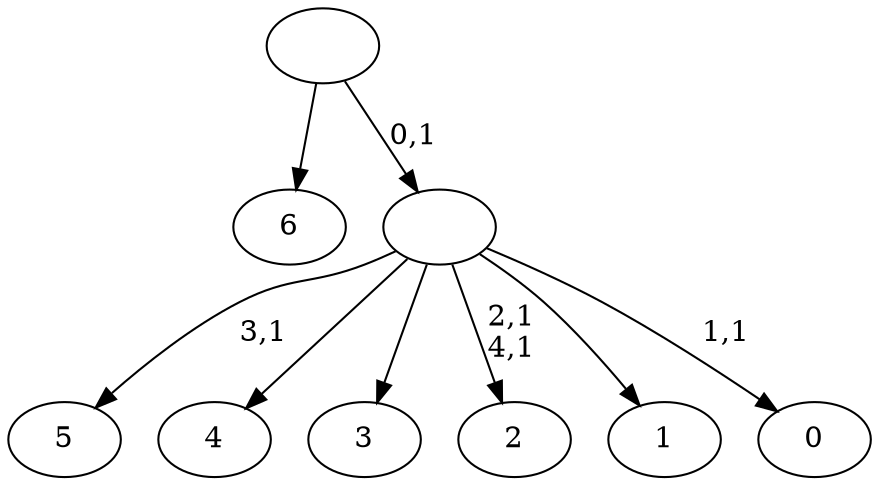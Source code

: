 digraph T {
	12 [label="6"]
	11 [label="5"]
	9 [label="4"]
	8 [label="3"]
	7 [label="2"]
	4 [label="1"]
	3 [label="0"]
	1 [label=""]
	0 [label=""]
	1 -> 3 [label="1,1"]
	1 -> 7 [label="2,1\n4,1"]
	1 -> 11 [label="3,1"]
	1 -> 9 [label=""]
	1 -> 8 [label=""]
	1 -> 4 [label=""]
	0 -> 12 [label=""]
	0 -> 1 [label="0,1"]
}
